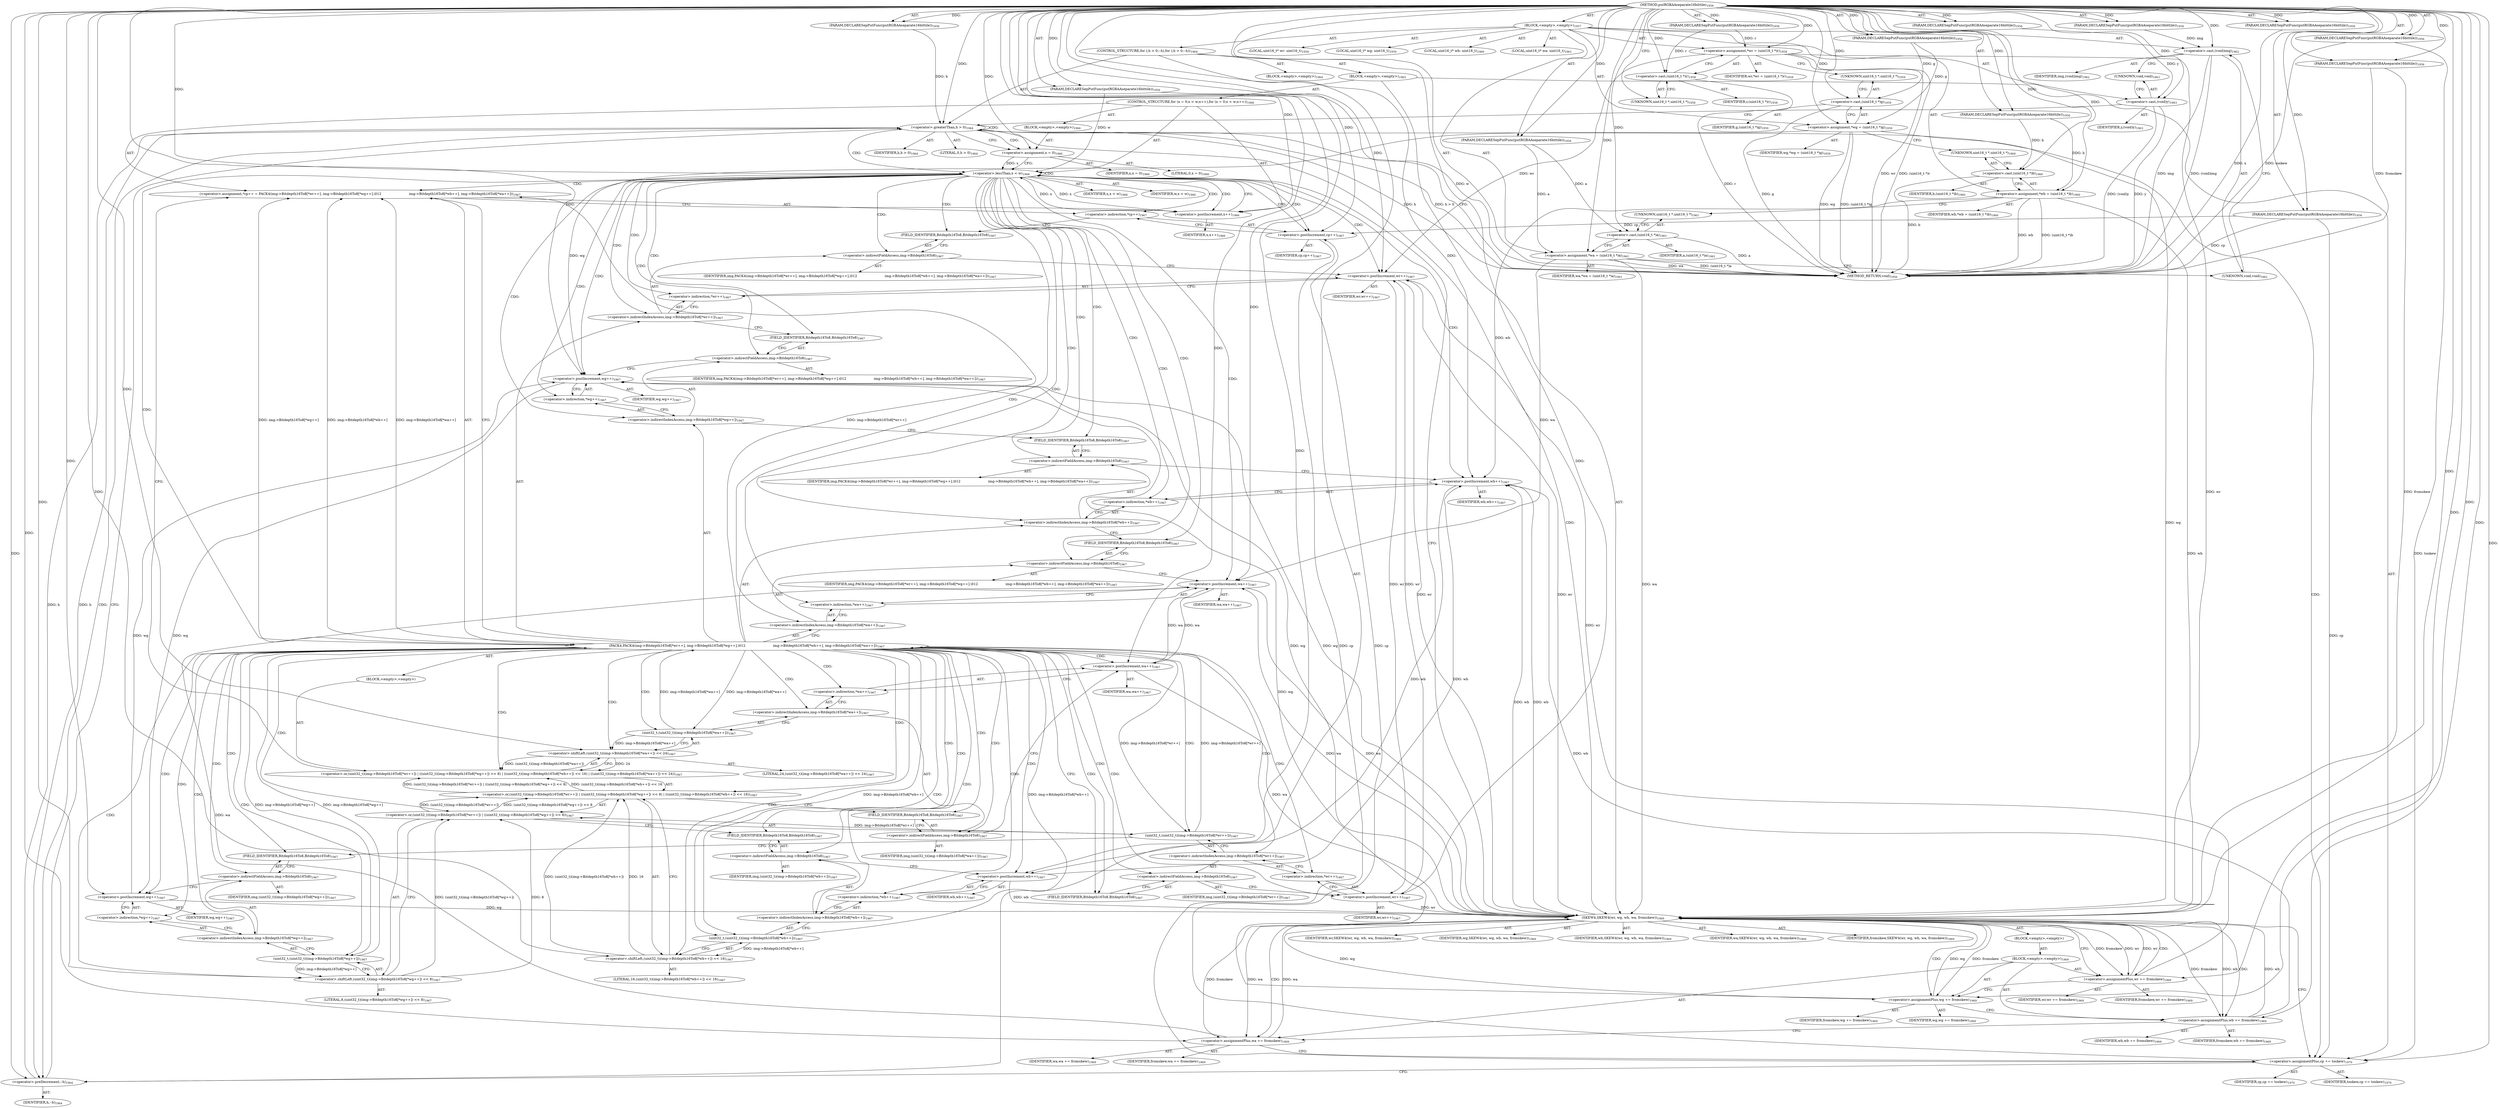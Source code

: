 digraph "putRGBAAseparate16bittile" {  
"54783" [label = <(METHOD,putRGBAAseparate16bittile)<SUB>1956</SUB>> ]
"54784" [label = <(PARAM,DECLARESepPutFunc(putRGBAAseparate16bittile))<SUB>1956</SUB>> ]
"54785" [label = <(PARAM,DECLARESepPutFunc(putRGBAAseparate16bittile))<SUB>1956</SUB>> ]
"54786" [label = <(PARAM,DECLARESepPutFunc(putRGBAAseparate16bittile))<SUB>1956</SUB>> ]
"54787" [label = <(PARAM,DECLARESepPutFunc(putRGBAAseparate16bittile))<SUB>1956</SUB>> ]
"54788" [label = <(PARAM,DECLARESepPutFunc(putRGBAAseparate16bittile))<SUB>1956</SUB>> ]
"54789" [label = <(PARAM,DECLARESepPutFunc(putRGBAAseparate16bittile))<SUB>1956</SUB>> ]
"54790" [label = <(PARAM,DECLARESepPutFunc(putRGBAAseparate16bittile))<SUB>1956</SUB>> ]
"54791" [label = <(PARAM,DECLARESepPutFunc(putRGBAAseparate16bittile))<SUB>1956</SUB>> ]
"54792" [label = <(PARAM,DECLARESepPutFunc(putRGBAAseparate16bittile))<SUB>1956</SUB>> ]
"54793" [label = <(PARAM,DECLARESepPutFunc(putRGBAAseparate16bittile))<SUB>1956</SUB>> ]
"54794" [label = <(PARAM,DECLARESepPutFunc(putRGBAAseparate16bittile))<SUB>1956</SUB>> ]
"54795" [label = <(PARAM,DECLARESepPutFunc(putRGBAAseparate16bittile))<SUB>1956</SUB>> ]
"54796" [label = <(BLOCK,&lt;empty&gt;,&lt;empty&gt;)<SUB>1957</SUB>> ]
"54797" [label = <(LOCAL,uint16_t* wr: uint16_t)<SUB>1958</SUB>> ]
"54798" [label = <(&lt;operator&gt;.assignment,*wr = (uint16_t *)r)<SUB>1958</SUB>> ]
"54799" [label = <(IDENTIFIER,wr,*wr = (uint16_t *)r)<SUB>1958</SUB>> ]
"54800" [label = <(&lt;operator&gt;.cast,(uint16_t *)r)<SUB>1958</SUB>> ]
"54801" [label = <(UNKNOWN,uint16_t *,uint16_t *)<SUB>1958</SUB>> ]
"54802" [label = <(IDENTIFIER,r,(uint16_t *)r)<SUB>1958</SUB>> ]
"54803" [label = <(LOCAL,uint16_t* wg: uint16_t)<SUB>1959</SUB>> ]
"54804" [label = <(&lt;operator&gt;.assignment,*wg = (uint16_t *)g)<SUB>1959</SUB>> ]
"54805" [label = <(IDENTIFIER,wg,*wg = (uint16_t *)g)<SUB>1959</SUB>> ]
"54806" [label = <(&lt;operator&gt;.cast,(uint16_t *)g)<SUB>1959</SUB>> ]
"54807" [label = <(UNKNOWN,uint16_t *,uint16_t *)<SUB>1959</SUB>> ]
"54808" [label = <(IDENTIFIER,g,(uint16_t *)g)<SUB>1959</SUB>> ]
"54809" [label = <(LOCAL,uint16_t* wb: uint16_t)<SUB>1960</SUB>> ]
"54810" [label = <(&lt;operator&gt;.assignment,*wb = (uint16_t *)b)<SUB>1960</SUB>> ]
"54811" [label = <(IDENTIFIER,wb,*wb = (uint16_t *)b)<SUB>1960</SUB>> ]
"54812" [label = <(&lt;operator&gt;.cast,(uint16_t *)b)<SUB>1960</SUB>> ]
"54813" [label = <(UNKNOWN,uint16_t *,uint16_t *)<SUB>1960</SUB>> ]
"54814" [label = <(IDENTIFIER,b,(uint16_t *)b)<SUB>1960</SUB>> ]
"54815" [label = <(LOCAL,uint16_t* wa: uint16_t)<SUB>1961</SUB>> ]
"54816" [label = <(&lt;operator&gt;.assignment,*wa = (uint16_t *)a)<SUB>1961</SUB>> ]
"54817" [label = <(IDENTIFIER,wa,*wa = (uint16_t *)a)<SUB>1961</SUB>> ]
"54818" [label = <(&lt;operator&gt;.cast,(uint16_t *)a)<SUB>1961</SUB>> ]
"54819" [label = <(UNKNOWN,uint16_t *,uint16_t *)<SUB>1961</SUB>> ]
"54820" [label = <(IDENTIFIER,a,(uint16_t *)a)<SUB>1961</SUB>> ]
"54821" [label = <(&lt;operator&gt;.cast,(void)img)<SUB>1962</SUB>> ]
"54822" [label = <(UNKNOWN,void,void)<SUB>1962</SUB>> ]
"54823" [label = <(IDENTIFIER,img,(void)img)<SUB>1962</SUB>> ]
"54824" [label = <(&lt;operator&gt;.cast,(void)y)<SUB>1963</SUB>> ]
"54825" [label = <(UNKNOWN,void,void)<SUB>1963</SUB>> ]
"54826" [label = <(IDENTIFIER,y,(void)y)<SUB>1963</SUB>> ]
"54827" [label = <(CONTROL_STRUCTURE,for (;h &gt; 0;--h),for (;h &gt; 0;--h))<SUB>1964</SUB>> ]
"54828" [label = <(BLOCK,&lt;empty&gt;,&lt;empty&gt;)<SUB>1964</SUB>> ]
"54829" [label = <(&lt;operator&gt;.greaterThan,h &gt; 0)<SUB>1964</SUB>> ]
"54830" [label = <(IDENTIFIER,h,h &gt; 0)<SUB>1964</SUB>> ]
"54831" [label = <(LITERAL,0,h &gt; 0)<SUB>1964</SUB>> ]
"54832" [label = <(&lt;operator&gt;.preDecrement,--h)<SUB>1964</SUB>> ]
"54833" [label = <(IDENTIFIER,h,--h)<SUB>1964</SUB>> ]
"54834" [label = <(BLOCK,&lt;empty&gt;,&lt;empty&gt;)<SUB>1965</SUB>> ]
"54835" [label = <(CONTROL_STRUCTURE,for (x = 0;x &lt; w;x++),for (x = 0;x &lt; w;x++))<SUB>1966</SUB>> ]
"54836" [label = <(BLOCK,&lt;empty&gt;,&lt;empty&gt;)<SUB>1966</SUB>> ]
"54837" [label = <(&lt;operator&gt;.assignment,x = 0)<SUB>1966</SUB>> ]
"54838" [label = <(IDENTIFIER,x,x = 0)<SUB>1966</SUB>> ]
"54839" [label = <(LITERAL,0,x = 0)<SUB>1966</SUB>> ]
"54840" [label = <(&lt;operator&gt;.lessThan,x &lt; w)<SUB>1966</SUB>> ]
"54841" [label = <(IDENTIFIER,x,x &lt; w)<SUB>1966</SUB>> ]
"54842" [label = <(IDENTIFIER,w,x &lt; w)<SUB>1966</SUB>> ]
"54843" [label = <(&lt;operator&gt;.postIncrement,x++)<SUB>1966</SUB>> ]
"54844" [label = <(IDENTIFIER,x,x++)<SUB>1966</SUB>> ]
"54845" [label = <(&lt;operator&gt;.assignment,*cp++ = PACK4(img-&gt;Bitdepth16To8[*wr++], img-&gt;Bitdepth16To8[*wg++],\012                          img-&gt;Bitdepth16To8[*wb++], img-&gt;Bitdepth16To8[*wa++]))<SUB>1967</SUB>> ]
"54846" [label = <(&lt;operator&gt;.indirection,*cp++)<SUB>1967</SUB>> ]
"54847" [label = <(&lt;operator&gt;.postIncrement,cp++)<SUB>1967</SUB>> ]
"54848" [label = <(IDENTIFIER,cp,cp++)<SUB>1967</SUB>> ]
"54849" [label = <(PACK4,PACK4(img-&gt;Bitdepth16To8[*wr++], img-&gt;Bitdepth16To8[*wg++],\012                          img-&gt;Bitdepth16To8[*wb++], img-&gt;Bitdepth16To8[*wa++]))<SUB>1967</SUB>> ]
"54850" [label = <(&lt;operator&gt;.indirectIndexAccess,img-&gt;Bitdepth16To8[*wr++])<SUB>1967</SUB>> ]
"54851" [label = <(&lt;operator&gt;.indirectFieldAccess,img-&gt;Bitdepth16To8)<SUB>1967</SUB>> ]
"54852" [label = <(IDENTIFIER,img,PACK4(img-&gt;Bitdepth16To8[*wr++], img-&gt;Bitdepth16To8[*wg++],\012                          img-&gt;Bitdepth16To8[*wb++], img-&gt;Bitdepth16To8[*wa++]))<SUB>1967</SUB>> ]
"54853" [label = <(FIELD_IDENTIFIER,Bitdepth16To8,Bitdepth16To8)<SUB>1967</SUB>> ]
"54854" [label = <(&lt;operator&gt;.indirection,*wr++)<SUB>1967</SUB>> ]
"54855" [label = <(&lt;operator&gt;.postIncrement,wr++)<SUB>1967</SUB>> ]
"54856" [label = <(IDENTIFIER,wr,wr++)<SUB>1967</SUB>> ]
"54857" [label = <(&lt;operator&gt;.indirectIndexAccess,img-&gt;Bitdepth16To8[*wg++])<SUB>1967</SUB>> ]
"54858" [label = <(&lt;operator&gt;.indirectFieldAccess,img-&gt;Bitdepth16To8)<SUB>1967</SUB>> ]
"54859" [label = <(IDENTIFIER,img,PACK4(img-&gt;Bitdepth16To8[*wr++], img-&gt;Bitdepth16To8[*wg++],\012                          img-&gt;Bitdepth16To8[*wb++], img-&gt;Bitdepth16To8[*wa++]))<SUB>1967</SUB>> ]
"54860" [label = <(FIELD_IDENTIFIER,Bitdepth16To8,Bitdepth16To8)<SUB>1967</SUB>> ]
"54861" [label = <(&lt;operator&gt;.indirection,*wg++)<SUB>1967</SUB>> ]
"54862" [label = <(&lt;operator&gt;.postIncrement,wg++)<SUB>1967</SUB>> ]
"54863" [label = <(IDENTIFIER,wg,wg++)<SUB>1967</SUB>> ]
"54864" [label = <(&lt;operator&gt;.indirectIndexAccess,img-&gt;Bitdepth16To8[*wb++])<SUB>1967</SUB>> ]
"54865" [label = <(&lt;operator&gt;.indirectFieldAccess,img-&gt;Bitdepth16To8)<SUB>1967</SUB>> ]
"54866" [label = <(IDENTIFIER,img,PACK4(img-&gt;Bitdepth16To8[*wr++], img-&gt;Bitdepth16To8[*wg++],\012                          img-&gt;Bitdepth16To8[*wb++], img-&gt;Bitdepth16To8[*wa++]))<SUB>1967</SUB>> ]
"54867" [label = <(FIELD_IDENTIFIER,Bitdepth16To8,Bitdepth16To8)<SUB>1967</SUB>> ]
"54868" [label = <(&lt;operator&gt;.indirection,*wb++)<SUB>1967</SUB>> ]
"54869" [label = <(&lt;operator&gt;.postIncrement,wb++)<SUB>1967</SUB>> ]
"54870" [label = <(IDENTIFIER,wb,wb++)<SUB>1967</SUB>> ]
"54871" [label = <(&lt;operator&gt;.indirectIndexAccess,img-&gt;Bitdepth16To8[*wa++])<SUB>1967</SUB>> ]
"54872" [label = <(&lt;operator&gt;.indirectFieldAccess,img-&gt;Bitdepth16To8)<SUB>1967</SUB>> ]
"54873" [label = <(IDENTIFIER,img,PACK4(img-&gt;Bitdepth16To8[*wr++], img-&gt;Bitdepth16To8[*wg++],\012                          img-&gt;Bitdepth16To8[*wb++], img-&gt;Bitdepth16To8[*wa++]))<SUB>1967</SUB>> ]
"54874" [label = <(FIELD_IDENTIFIER,Bitdepth16To8,Bitdepth16To8)<SUB>1967</SUB>> ]
"54875" [label = <(&lt;operator&gt;.indirection,*wa++)<SUB>1967</SUB>> ]
"54876" [label = <(&lt;operator&gt;.postIncrement,wa++)<SUB>1967</SUB>> ]
"54877" [label = <(IDENTIFIER,wa,wa++)<SUB>1967</SUB>> ]
"54878" [label = <(BLOCK,&lt;empty&gt;,&lt;empty&gt;)> ]
"54879" [label = <(&lt;operator&gt;.or,(uint32_t)(img-&gt;Bitdepth16To8[*wr++]) | ((uint32_t)(img-&gt;Bitdepth16To8[*wg++]) &lt;&lt; 8) | ((uint32_t)(img-&gt;Bitdepth16To8[*wb++]) &lt;&lt; 16) | ((uint32_t)(img-&gt;Bitdepth16To8[*wa++]) &lt;&lt; 24))<SUB>1967</SUB>> ]
"54880" [label = <(&lt;operator&gt;.or,(uint32_t)(img-&gt;Bitdepth16To8[*wr++]) | ((uint32_t)(img-&gt;Bitdepth16To8[*wg++]) &lt;&lt; 8) | ((uint32_t)(img-&gt;Bitdepth16To8[*wb++]) &lt;&lt; 16))<SUB>1967</SUB>> ]
"54881" [label = <(&lt;operator&gt;.or,(uint32_t)(img-&gt;Bitdepth16To8[*wr++]) | ((uint32_t)(img-&gt;Bitdepth16To8[*wg++]) &lt;&lt; 8))<SUB>1967</SUB>> ]
"54882" [label = <(uint32_t,(uint32_t)(img-&gt;Bitdepth16To8[*wr++]))<SUB>1967</SUB>> ]
"54883" [label = <(&lt;operator&gt;.indirectIndexAccess,img-&gt;Bitdepth16To8[*wr++])<SUB>1967</SUB>> ]
"54884" [label = <(&lt;operator&gt;.indirectFieldAccess,img-&gt;Bitdepth16To8)<SUB>1967</SUB>> ]
"54885" [label = <(IDENTIFIER,img,(uint32_t)(img-&gt;Bitdepth16To8[*wr++]))<SUB>1967</SUB>> ]
"54886" [label = <(FIELD_IDENTIFIER,Bitdepth16To8,Bitdepth16To8)<SUB>1967</SUB>> ]
"54887" [label = <(&lt;operator&gt;.indirection,*wr++)<SUB>1967</SUB>> ]
"54888" [label = <(&lt;operator&gt;.postIncrement,wr++)<SUB>1967</SUB>> ]
"54889" [label = <(IDENTIFIER,wr,wr++)<SUB>1967</SUB>> ]
"54890" [label = <(&lt;operator&gt;.shiftLeft,(uint32_t)(img-&gt;Bitdepth16To8[*wg++]) &lt;&lt; 8)<SUB>1967</SUB>> ]
"54891" [label = <(uint32_t,(uint32_t)(img-&gt;Bitdepth16To8[*wg++]))<SUB>1967</SUB>> ]
"54892" [label = <(&lt;operator&gt;.indirectIndexAccess,img-&gt;Bitdepth16To8[*wg++])<SUB>1967</SUB>> ]
"54893" [label = <(&lt;operator&gt;.indirectFieldAccess,img-&gt;Bitdepth16To8)<SUB>1967</SUB>> ]
"54894" [label = <(IDENTIFIER,img,(uint32_t)(img-&gt;Bitdepth16To8[*wg++]))<SUB>1967</SUB>> ]
"54895" [label = <(FIELD_IDENTIFIER,Bitdepth16To8,Bitdepth16To8)<SUB>1967</SUB>> ]
"54896" [label = <(&lt;operator&gt;.indirection,*wg++)<SUB>1967</SUB>> ]
"54897" [label = <(&lt;operator&gt;.postIncrement,wg++)<SUB>1967</SUB>> ]
"54898" [label = <(IDENTIFIER,wg,wg++)<SUB>1967</SUB>> ]
"54899" [label = <(LITERAL,8,(uint32_t)(img-&gt;Bitdepth16To8[*wg++]) &lt;&lt; 8)<SUB>1967</SUB>> ]
"54900" [label = <(&lt;operator&gt;.shiftLeft,(uint32_t)(img-&gt;Bitdepth16To8[*wb++]) &lt;&lt; 16)<SUB>1967</SUB>> ]
"54901" [label = <(uint32_t,(uint32_t)(img-&gt;Bitdepth16To8[*wb++]))<SUB>1967</SUB>> ]
"54902" [label = <(&lt;operator&gt;.indirectIndexAccess,img-&gt;Bitdepth16To8[*wb++])<SUB>1967</SUB>> ]
"54903" [label = <(&lt;operator&gt;.indirectFieldAccess,img-&gt;Bitdepth16To8)<SUB>1967</SUB>> ]
"54904" [label = <(IDENTIFIER,img,(uint32_t)(img-&gt;Bitdepth16To8[*wb++]))<SUB>1967</SUB>> ]
"54905" [label = <(FIELD_IDENTIFIER,Bitdepth16To8,Bitdepth16To8)<SUB>1967</SUB>> ]
"54906" [label = <(&lt;operator&gt;.indirection,*wb++)<SUB>1967</SUB>> ]
"54907" [label = <(&lt;operator&gt;.postIncrement,wb++)<SUB>1967</SUB>> ]
"54908" [label = <(IDENTIFIER,wb,wb++)<SUB>1967</SUB>> ]
"54909" [label = <(LITERAL,16,(uint32_t)(img-&gt;Bitdepth16To8[*wb++]) &lt;&lt; 16)<SUB>1967</SUB>> ]
"54910" [label = <(&lt;operator&gt;.shiftLeft,(uint32_t)(img-&gt;Bitdepth16To8[*wa++]) &lt;&lt; 24)<SUB>1967</SUB>> ]
"54911" [label = <(uint32_t,(uint32_t)(img-&gt;Bitdepth16To8[*wa++]))<SUB>1967</SUB>> ]
"54912" [label = <(&lt;operator&gt;.indirectIndexAccess,img-&gt;Bitdepth16To8[*wa++])<SUB>1967</SUB>> ]
"54913" [label = <(&lt;operator&gt;.indirectFieldAccess,img-&gt;Bitdepth16To8)<SUB>1967</SUB>> ]
"54914" [label = <(IDENTIFIER,img,(uint32_t)(img-&gt;Bitdepth16To8[*wa++]))<SUB>1967</SUB>> ]
"54915" [label = <(FIELD_IDENTIFIER,Bitdepth16To8,Bitdepth16To8)<SUB>1967</SUB>> ]
"54916" [label = <(&lt;operator&gt;.indirection,*wa++)<SUB>1967</SUB>> ]
"54917" [label = <(&lt;operator&gt;.postIncrement,wa++)<SUB>1967</SUB>> ]
"54918" [label = <(IDENTIFIER,wa,wa++)<SUB>1967</SUB>> ]
"54919" [label = <(LITERAL,24,(uint32_t)(img-&gt;Bitdepth16To8[*wa++]) &lt;&lt; 24)<SUB>1967</SUB>> ]
"54920" [label = <(SKEW4,SKEW4(wr, wg, wb, wa, fromskew))<SUB>1969</SUB>> ]
"54921" [label = <(IDENTIFIER,wr,SKEW4(wr, wg, wb, wa, fromskew))<SUB>1969</SUB>> ]
"54922" [label = <(IDENTIFIER,wg,SKEW4(wr, wg, wb, wa, fromskew))<SUB>1969</SUB>> ]
"54923" [label = <(IDENTIFIER,wb,SKEW4(wr, wg, wb, wa, fromskew))<SUB>1969</SUB>> ]
"54924" [label = <(IDENTIFIER,wa,SKEW4(wr, wg, wb, wa, fromskew))<SUB>1969</SUB>> ]
"54925" [label = <(IDENTIFIER,fromskew,SKEW4(wr, wg, wb, wa, fromskew))<SUB>1969</SUB>> ]
"54926" [label = <(BLOCK,&lt;empty&gt;,&lt;empty&gt;)> ]
"54927" [label = <(BLOCK,&lt;empty&gt;,&lt;empty&gt;)<SUB>1969</SUB>> ]
"54928" [label = <(&lt;operator&gt;.assignmentPlus,wr += fromskew)<SUB>1969</SUB>> ]
"54929" [label = <(IDENTIFIER,wr,wr += fromskew)<SUB>1969</SUB>> ]
"54930" [label = <(IDENTIFIER,fromskew,wr += fromskew)<SUB>1969</SUB>> ]
"54931" [label = <(&lt;operator&gt;.assignmentPlus,wg += fromskew)<SUB>1969</SUB>> ]
"54932" [label = <(IDENTIFIER,wg,wg += fromskew)<SUB>1969</SUB>> ]
"54933" [label = <(IDENTIFIER,fromskew,wg += fromskew)<SUB>1969</SUB>> ]
"54934" [label = <(&lt;operator&gt;.assignmentPlus,wb += fromskew)<SUB>1969</SUB>> ]
"54935" [label = <(IDENTIFIER,wb,wb += fromskew)<SUB>1969</SUB>> ]
"54936" [label = <(IDENTIFIER,fromskew,wb += fromskew)<SUB>1969</SUB>> ]
"54937" [label = <(&lt;operator&gt;.assignmentPlus,wa += fromskew)<SUB>1969</SUB>> ]
"54938" [label = <(IDENTIFIER,wa,wa += fromskew)<SUB>1969</SUB>> ]
"54939" [label = <(IDENTIFIER,fromskew,wa += fromskew)<SUB>1969</SUB>> ]
"54940" [label = <(&lt;operator&gt;.assignmentPlus,cp += toskew)<SUB>1970</SUB>> ]
"54941" [label = <(IDENTIFIER,cp,cp += toskew)<SUB>1970</SUB>> ]
"54942" [label = <(IDENTIFIER,toskew,cp += toskew)<SUB>1970</SUB>> ]
"54943" [label = <(METHOD_RETURN,void)<SUB>1956</SUB>> ]
  "54783" -> "54784"  [ label = "AST: "] 
  "54783" -> "54785"  [ label = "AST: "] 
  "54783" -> "54786"  [ label = "AST: "] 
  "54783" -> "54787"  [ label = "AST: "] 
  "54783" -> "54788"  [ label = "AST: "] 
  "54783" -> "54789"  [ label = "AST: "] 
  "54783" -> "54790"  [ label = "AST: "] 
  "54783" -> "54791"  [ label = "AST: "] 
  "54783" -> "54792"  [ label = "AST: "] 
  "54783" -> "54793"  [ label = "AST: "] 
  "54783" -> "54794"  [ label = "AST: "] 
  "54783" -> "54795"  [ label = "AST: "] 
  "54783" -> "54796"  [ label = "AST: "] 
  "54783" -> "54943"  [ label = "AST: "] 
  "54796" -> "54797"  [ label = "AST: "] 
  "54796" -> "54798"  [ label = "AST: "] 
  "54796" -> "54803"  [ label = "AST: "] 
  "54796" -> "54804"  [ label = "AST: "] 
  "54796" -> "54809"  [ label = "AST: "] 
  "54796" -> "54810"  [ label = "AST: "] 
  "54796" -> "54815"  [ label = "AST: "] 
  "54796" -> "54816"  [ label = "AST: "] 
  "54796" -> "54821"  [ label = "AST: "] 
  "54796" -> "54824"  [ label = "AST: "] 
  "54796" -> "54827"  [ label = "AST: "] 
  "54798" -> "54799"  [ label = "AST: "] 
  "54798" -> "54800"  [ label = "AST: "] 
  "54800" -> "54801"  [ label = "AST: "] 
  "54800" -> "54802"  [ label = "AST: "] 
  "54804" -> "54805"  [ label = "AST: "] 
  "54804" -> "54806"  [ label = "AST: "] 
  "54806" -> "54807"  [ label = "AST: "] 
  "54806" -> "54808"  [ label = "AST: "] 
  "54810" -> "54811"  [ label = "AST: "] 
  "54810" -> "54812"  [ label = "AST: "] 
  "54812" -> "54813"  [ label = "AST: "] 
  "54812" -> "54814"  [ label = "AST: "] 
  "54816" -> "54817"  [ label = "AST: "] 
  "54816" -> "54818"  [ label = "AST: "] 
  "54818" -> "54819"  [ label = "AST: "] 
  "54818" -> "54820"  [ label = "AST: "] 
  "54821" -> "54822"  [ label = "AST: "] 
  "54821" -> "54823"  [ label = "AST: "] 
  "54824" -> "54825"  [ label = "AST: "] 
  "54824" -> "54826"  [ label = "AST: "] 
  "54827" -> "54828"  [ label = "AST: "] 
  "54827" -> "54829"  [ label = "AST: "] 
  "54827" -> "54832"  [ label = "AST: "] 
  "54827" -> "54834"  [ label = "AST: "] 
  "54829" -> "54830"  [ label = "AST: "] 
  "54829" -> "54831"  [ label = "AST: "] 
  "54832" -> "54833"  [ label = "AST: "] 
  "54834" -> "54835"  [ label = "AST: "] 
  "54834" -> "54920"  [ label = "AST: "] 
  "54834" -> "54940"  [ label = "AST: "] 
  "54835" -> "54836"  [ label = "AST: "] 
  "54835" -> "54840"  [ label = "AST: "] 
  "54835" -> "54843"  [ label = "AST: "] 
  "54835" -> "54845"  [ label = "AST: "] 
  "54836" -> "54837"  [ label = "AST: "] 
  "54837" -> "54838"  [ label = "AST: "] 
  "54837" -> "54839"  [ label = "AST: "] 
  "54840" -> "54841"  [ label = "AST: "] 
  "54840" -> "54842"  [ label = "AST: "] 
  "54843" -> "54844"  [ label = "AST: "] 
  "54845" -> "54846"  [ label = "AST: "] 
  "54845" -> "54849"  [ label = "AST: "] 
  "54846" -> "54847"  [ label = "AST: "] 
  "54847" -> "54848"  [ label = "AST: "] 
  "54849" -> "54850"  [ label = "AST: "] 
  "54849" -> "54857"  [ label = "AST: "] 
  "54849" -> "54864"  [ label = "AST: "] 
  "54849" -> "54871"  [ label = "AST: "] 
  "54849" -> "54878"  [ label = "AST: "] 
  "54850" -> "54851"  [ label = "AST: "] 
  "54850" -> "54854"  [ label = "AST: "] 
  "54851" -> "54852"  [ label = "AST: "] 
  "54851" -> "54853"  [ label = "AST: "] 
  "54854" -> "54855"  [ label = "AST: "] 
  "54855" -> "54856"  [ label = "AST: "] 
  "54857" -> "54858"  [ label = "AST: "] 
  "54857" -> "54861"  [ label = "AST: "] 
  "54858" -> "54859"  [ label = "AST: "] 
  "54858" -> "54860"  [ label = "AST: "] 
  "54861" -> "54862"  [ label = "AST: "] 
  "54862" -> "54863"  [ label = "AST: "] 
  "54864" -> "54865"  [ label = "AST: "] 
  "54864" -> "54868"  [ label = "AST: "] 
  "54865" -> "54866"  [ label = "AST: "] 
  "54865" -> "54867"  [ label = "AST: "] 
  "54868" -> "54869"  [ label = "AST: "] 
  "54869" -> "54870"  [ label = "AST: "] 
  "54871" -> "54872"  [ label = "AST: "] 
  "54871" -> "54875"  [ label = "AST: "] 
  "54872" -> "54873"  [ label = "AST: "] 
  "54872" -> "54874"  [ label = "AST: "] 
  "54875" -> "54876"  [ label = "AST: "] 
  "54876" -> "54877"  [ label = "AST: "] 
  "54878" -> "54879"  [ label = "AST: "] 
  "54879" -> "54880"  [ label = "AST: "] 
  "54879" -> "54910"  [ label = "AST: "] 
  "54880" -> "54881"  [ label = "AST: "] 
  "54880" -> "54900"  [ label = "AST: "] 
  "54881" -> "54882"  [ label = "AST: "] 
  "54881" -> "54890"  [ label = "AST: "] 
  "54882" -> "54883"  [ label = "AST: "] 
  "54883" -> "54884"  [ label = "AST: "] 
  "54883" -> "54887"  [ label = "AST: "] 
  "54884" -> "54885"  [ label = "AST: "] 
  "54884" -> "54886"  [ label = "AST: "] 
  "54887" -> "54888"  [ label = "AST: "] 
  "54888" -> "54889"  [ label = "AST: "] 
  "54890" -> "54891"  [ label = "AST: "] 
  "54890" -> "54899"  [ label = "AST: "] 
  "54891" -> "54892"  [ label = "AST: "] 
  "54892" -> "54893"  [ label = "AST: "] 
  "54892" -> "54896"  [ label = "AST: "] 
  "54893" -> "54894"  [ label = "AST: "] 
  "54893" -> "54895"  [ label = "AST: "] 
  "54896" -> "54897"  [ label = "AST: "] 
  "54897" -> "54898"  [ label = "AST: "] 
  "54900" -> "54901"  [ label = "AST: "] 
  "54900" -> "54909"  [ label = "AST: "] 
  "54901" -> "54902"  [ label = "AST: "] 
  "54902" -> "54903"  [ label = "AST: "] 
  "54902" -> "54906"  [ label = "AST: "] 
  "54903" -> "54904"  [ label = "AST: "] 
  "54903" -> "54905"  [ label = "AST: "] 
  "54906" -> "54907"  [ label = "AST: "] 
  "54907" -> "54908"  [ label = "AST: "] 
  "54910" -> "54911"  [ label = "AST: "] 
  "54910" -> "54919"  [ label = "AST: "] 
  "54911" -> "54912"  [ label = "AST: "] 
  "54912" -> "54913"  [ label = "AST: "] 
  "54912" -> "54916"  [ label = "AST: "] 
  "54913" -> "54914"  [ label = "AST: "] 
  "54913" -> "54915"  [ label = "AST: "] 
  "54916" -> "54917"  [ label = "AST: "] 
  "54917" -> "54918"  [ label = "AST: "] 
  "54920" -> "54921"  [ label = "AST: "] 
  "54920" -> "54922"  [ label = "AST: "] 
  "54920" -> "54923"  [ label = "AST: "] 
  "54920" -> "54924"  [ label = "AST: "] 
  "54920" -> "54925"  [ label = "AST: "] 
  "54920" -> "54926"  [ label = "AST: "] 
  "54926" -> "54927"  [ label = "AST: "] 
  "54927" -> "54928"  [ label = "AST: "] 
  "54927" -> "54931"  [ label = "AST: "] 
  "54927" -> "54934"  [ label = "AST: "] 
  "54927" -> "54937"  [ label = "AST: "] 
  "54928" -> "54929"  [ label = "AST: "] 
  "54928" -> "54930"  [ label = "AST: "] 
  "54931" -> "54932"  [ label = "AST: "] 
  "54931" -> "54933"  [ label = "AST: "] 
  "54934" -> "54935"  [ label = "AST: "] 
  "54934" -> "54936"  [ label = "AST: "] 
  "54937" -> "54938"  [ label = "AST: "] 
  "54937" -> "54939"  [ label = "AST: "] 
  "54940" -> "54941"  [ label = "AST: "] 
  "54940" -> "54942"  [ label = "AST: "] 
  "54798" -> "54807"  [ label = "CFG: "] 
  "54804" -> "54813"  [ label = "CFG: "] 
  "54810" -> "54819"  [ label = "CFG: "] 
  "54816" -> "54822"  [ label = "CFG: "] 
  "54821" -> "54825"  [ label = "CFG: "] 
  "54824" -> "54829"  [ label = "CFG: "] 
  "54800" -> "54798"  [ label = "CFG: "] 
  "54806" -> "54804"  [ label = "CFG: "] 
  "54812" -> "54810"  [ label = "CFG: "] 
  "54818" -> "54816"  [ label = "CFG: "] 
  "54822" -> "54821"  [ label = "CFG: "] 
  "54825" -> "54824"  [ label = "CFG: "] 
  "54829" -> "54943"  [ label = "CFG: "] 
  "54829" -> "54837"  [ label = "CFG: "] 
  "54832" -> "54829"  [ label = "CFG: "] 
  "54801" -> "54800"  [ label = "CFG: "] 
  "54807" -> "54806"  [ label = "CFG: "] 
  "54813" -> "54812"  [ label = "CFG: "] 
  "54819" -> "54818"  [ label = "CFG: "] 
  "54920" -> "54928"  [ label = "CFG: "] 
  "54920" -> "54940"  [ label = "CFG: "] 
  "54940" -> "54832"  [ label = "CFG: "] 
  "54840" -> "54847"  [ label = "CFG: "] 
  "54840" -> "54920"  [ label = "CFG: "] 
  "54843" -> "54840"  [ label = "CFG: "] 
  "54845" -> "54843"  [ label = "CFG: "] 
  "54837" -> "54840"  [ label = "CFG: "] 
  "54846" -> "54853"  [ label = "CFG: "] 
  "54849" -> "54845"  [ label = "CFG: "] 
  "54849" -> "54886"  [ label = "CFG: "] 
  "54847" -> "54846"  [ label = "CFG: "] 
  "54850" -> "54860"  [ label = "CFG: "] 
  "54857" -> "54867"  [ label = "CFG: "] 
  "54864" -> "54874"  [ label = "CFG: "] 
  "54871" -> "54849"  [ label = "CFG: "] 
  "54928" -> "54931"  [ label = "CFG: "] 
  "54931" -> "54934"  [ label = "CFG: "] 
  "54934" -> "54937"  [ label = "CFG: "] 
  "54937" -> "54940"  [ label = "CFG: "] 
  "54851" -> "54855"  [ label = "CFG: "] 
  "54854" -> "54850"  [ label = "CFG: "] 
  "54858" -> "54862"  [ label = "CFG: "] 
  "54861" -> "54857"  [ label = "CFG: "] 
  "54865" -> "54869"  [ label = "CFG: "] 
  "54868" -> "54864"  [ label = "CFG: "] 
  "54872" -> "54876"  [ label = "CFG: "] 
  "54875" -> "54871"  [ label = "CFG: "] 
  "54879" -> "54845"  [ label = "CFG: "] 
  "54853" -> "54851"  [ label = "CFG: "] 
  "54855" -> "54854"  [ label = "CFG: "] 
  "54860" -> "54858"  [ label = "CFG: "] 
  "54862" -> "54861"  [ label = "CFG: "] 
  "54867" -> "54865"  [ label = "CFG: "] 
  "54869" -> "54868"  [ label = "CFG: "] 
  "54874" -> "54872"  [ label = "CFG: "] 
  "54876" -> "54875"  [ label = "CFG: "] 
  "54880" -> "54915"  [ label = "CFG: "] 
  "54910" -> "54879"  [ label = "CFG: "] 
  "54881" -> "54905"  [ label = "CFG: "] 
  "54900" -> "54880"  [ label = "CFG: "] 
  "54911" -> "54910"  [ label = "CFG: "] 
  "54882" -> "54895"  [ label = "CFG: "] 
  "54890" -> "54881"  [ label = "CFG: "] 
  "54901" -> "54900"  [ label = "CFG: "] 
  "54912" -> "54911"  [ label = "CFG: "] 
  "54883" -> "54882"  [ label = "CFG: "] 
  "54891" -> "54890"  [ label = "CFG: "] 
  "54902" -> "54901"  [ label = "CFG: "] 
  "54913" -> "54917"  [ label = "CFG: "] 
  "54916" -> "54912"  [ label = "CFG: "] 
  "54884" -> "54888"  [ label = "CFG: "] 
  "54887" -> "54883"  [ label = "CFG: "] 
  "54892" -> "54891"  [ label = "CFG: "] 
  "54903" -> "54907"  [ label = "CFG: "] 
  "54906" -> "54902"  [ label = "CFG: "] 
  "54915" -> "54913"  [ label = "CFG: "] 
  "54917" -> "54916"  [ label = "CFG: "] 
  "54886" -> "54884"  [ label = "CFG: "] 
  "54888" -> "54887"  [ label = "CFG: "] 
  "54893" -> "54897"  [ label = "CFG: "] 
  "54896" -> "54892"  [ label = "CFG: "] 
  "54905" -> "54903"  [ label = "CFG: "] 
  "54907" -> "54906"  [ label = "CFG: "] 
  "54895" -> "54893"  [ label = "CFG: "] 
  "54897" -> "54896"  [ label = "CFG: "] 
  "54783" -> "54801"  [ label = "CFG: "] 
  "54785" -> "54943"  [ label = "DDG: cp"] 
  "54786" -> "54943"  [ label = "DDG: x"] 
  "54788" -> "54943"  [ label = "DDG: w"] 
  "54790" -> "54943"  [ label = "DDG: fromskew"] 
  "54791" -> "54943"  [ label = "DDG: toskew"] 
  "54798" -> "54943"  [ label = "DDG: wr"] 
  "54800" -> "54943"  [ label = "DDG: r"] 
  "54798" -> "54943"  [ label = "DDG: (uint16_t *)r"] 
  "54804" -> "54943"  [ label = "DDG: wg"] 
  "54806" -> "54943"  [ label = "DDG: g"] 
  "54804" -> "54943"  [ label = "DDG: (uint16_t *)g"] 
  "54810" -> "54943"  [ label = "DDG: wb"] 
  "54812" -> "54943"  [ label = "DDG: b"] 
  "54810" -> "54943"  [ label = "DDG: (uint16_t *)b"] 
  "54816" -> "54943"  [ label = "DDG: wa"] 
  "54818" -> "54943"  [ label = "DDG: a"] 
  "54816" -> "54943"  [ label = "DDG: (uint16_t *)a"] 
  "54821" -> "54943"  [ label = "DDG: img"] 
  "54821" -> "54943"  [ label = "DDG: (void)img"] 
  "54824" -> "54943"  [ label = "DDG: y"] 
  "54824" -> "54943"  [ label = "DDG: (void)y"] 
  "54829" -> "54943"  [ label = "DDG: h"] 
  "54829" -> "54943"  [ label = "DDG: h &gt; 0"] 
  "54783" -> "54784"  [ label = "DDG: "] 
  "54783" -> "54785"  [ label = "DDG: "] 
  "54783" -> "54786"  [ label = "DDG: "] 
  "54783" -> "54787"  [ label = "DDG: "] 
  "54783" -> "54788"  [ label = "DDG: "] 
  "54783" -> "54789"  [ label = "DDG: "] 
  "54783" -> "54790"  [ label = "DDG: "] 
  "54783" -> "54791"  [ label = "DDG: "] 
  "54783" -> "54792"  [ label = "DDG: "] 
  "54783" -> "54793"  [ label = "DDG: "] 
  "54783" -> "54794"  [ label = "DDG: "] 
  "54783" -> "54795"  [ label = "DDG: "] 
  "54792" -> "54798"  [ label = "DDG: r"] 
  "54783" -> "54798"  [ label = "DDG: "] 
  "54793" -> "54804"  [ label = "DDG: g"] 
  "54783" -> "54804"  [ label = "DDG: "] 
  "54794" -> "54810"  [ label = "DDG: b"] 
  "54783" -> "54810"  [ label = "DDG: "] 
  "54795" -> "54816"  [ label = "DDG: a"] 
  "54783" -> "54816"  [ label = "DDG: "] 
  "54784" -> "54821"  [ label = "DDG: img"] 
  "54783" -> "54821"  [ label = "DDG: "] 
  "54787" -> "54824"  [ label = "DDG: y"] 
  "54783" -> "54824"  [ label = "DDG: "] 
  "54792" -> "54800"  [ label = "DDG: r"] 
  "54783" -> "54800"  [ label = "DDG: "] 
  "54793" -> "54806"  [ label = "DDG: g"] 
  "54783" -> "54806"  [ label = "DDG: "] 
  "54794" -> "54812"  [ label = "DDG: b"] 
  "54783" -> "54812"  [ label = "DDG: "] 
  "54795" -> "54818"  [ label = "DDG: a"] 
  "54783" -> "54818"  [ label = "DDG: "] 
  "54832" -> "54829"  [ label = "DDG: h"] 
  "54789" -> "54829"  [ label = "DDG: h"] 
  "54783" -> "54829"  [ label = "DDG: "] 
  "54829" -> "54832"  [ label = "DDG: h"] 
  "54783" -> "54832"  [ label = "DDG: "] 
  "54791" -> "54940"  [ label = "DDG: toskew"] 
  "54783" -> "54940"  [ label = "DDG: "] 
  "54849" -> "54845"  [ label = "DDG: img-&gt;Bitdepth16To8[*wr++]"] 
  "54849" -> "54845"  [ label = "DDG: img-&gt;Bitdepth16To8[*wg++]"] 
  "54849" -> "54845"  [ label = "DDG: img-&gt;Bitdepth16To8[*wb++]"] 
  "54849" -> "54845"  [ label = "DDG: img-&gt;Bitdepth16To8[*wa++]"] 
  "54798" -> "54920"  [ label = "DDG: wr"] 
  "54928" -> "54920"  [ label = "DDG: wr"] 
  "54855" -> "54920"  [ label = "DDG: wr"] 
  "54888" -> "54920"  [ label = "DDG: wr"] 
  "54783" -> "54920"  [ label = "DDG: "] 
  "54804" -> "54920"  [ label = "DDG: wg"] 
  "54931" -> "54920"  [ label = "DDG: wg"] 
  "54862" -> "54920"  [ label = "DDG: wg"] 
  "54897" -> "54920"  [ label = "DDG: wg"] 
  "54810" -> "54920"  [ label = "DDG: wb"] 
  "54934" -> "54920"  [ label = "DDG: wb"] 
  "54869" -> "54920"  [ label = "DDG: wb"] 
  "54907" -> "54920"  [ label = "DDG: wb"] 
  "54816" -> "54920"  [ label = "DDG: wa"] 
  "54937" -> "54920"  [ label = "DDG: wa"] 
  "54876" -> "54920"  [ label = "DDG: wa"] 
  "54917" -> "54920"  [ label = "DDG: wa"] 
  "54790" -> "54920"  [ label = "DDG: fromskew"] 
  "54847" -> "54940"  [ label = "DDG: cp"] 
  "54785" -> "54940"  [ label = "DDG: cp"] 
  "54783" -> "54837"  [ label = "DDG: "] 
  "54837" -> "54840"  [ label = "DDG: x"] 
  "54843" -> "54840"  [ label = "DDG: x"] 
  "54783" -> "54840"  [ label = "DDG: "] 
  "54788" -> "54840"  [ label = "DDG: w"] 
  "54840" -> "54843"  [ label = "DDG: x"] 
  "54783" -> "54843"  [ label = "DDG: "] 
  "54882" -> "54849"  [ label = "DDG: img-&gt;Bitdepth16To8[*wr++]"] 
  "54891" -> "54849"  [ label = "DDG: img-&gt;Bitdepth16To8[*wg++]"] 
  "54901" -> "54849"  [ label = "DDG: img-&gt;Bitdepth16To8[*wb++]"] 
  "54911" -> "54849"  [ label = "DDG: img-&gt;Bitdepth16To8[*wa++]"] 
  "54920" -> "54928"  [ label = "DDG: fromskew"] 
  "54783" -> "54928"  [ label = "DDG: "] 
  "54783" -> "54931"  [ label = "DDG: "] 
  "54920" -> "54931"  [ label = "DDG: fromskew"] 
  "54783" -> "54934"  [ label = "DDG: "] 
  "54920" -> "54934"  [ label = "DDG: fromskew"] 
  "54783" -> "54937"  [ label = "DDG: "] 
  "54920" -> "54937"  [ label = "DDG: fromskew"] 
  "54940" -> "54847"  [ label = "DDG: cp"] 
  "54785" -> "54847"  [ label = "DDG: cp"] 
  "54783" -> "54847"  [ label = "DDG: "] 
  "54920" -> "54928"  [ label = "DDG: wr"] 
  "54920" -> "54931"  [ label = "DDG: wg"] 
  "54920" -> "54934"  [ label = "DDG: wb"] 
  "54920" -> "54937"  [ label = "DDG: wa"] 
  "54880" -> "54879"  [ label = "DDG: (uint32_t)(img-&gt;Bitdepth16To8[*wr++]) | ((uint32_t)(img-&gt;Bitdepth16To8[*wg++]) &lt;&lt; 8)"] 
  "54880" -> "54879"  [ label = "DDG: (uint32_t)(img-&gt;Bitdepth16To8[*wb++]) &lt;&lt; 16"] 
  "54910" -> "54879"  [ label = "DDG: (uint32_t)(img-&gt;Bitdepth16To8[*wa++])"] 
  "54910" -> "54879"  [ label = "DDG: 24"] 
  "54798" -> "54855"  [ label = "DDG: wr"] 
  "54920" -> "54855"  [ label = "DDG: wr"] 
  "54928" -> "54855"  [ label = "DDG: wr"] 
  "54888" -> "54855"  [ label = "DDG: wr"] 
  "54783" -> "54855"  [ label = "DDG: "] 
  "54804" -> "54862"  [ label = "DDG: wg"] 
  "54920" -> "54862"  [ label = "DDG: wg"] 
  "54931" -> "54862"  [ label = "DDG: wg"] 
  "54897" -> "54862"  [ label = "DDG: wg"] 
  "54783" -> "54862"  [ label = "DDG: "] 
  "54810" -> "54869"  [ label = "DDG: wb"] 
  "54920" -> "54869"  [ label = "DDG: wb"] 
  "54934" -> "54869"  [ label = "DDG: wb"] 
  "54907" -> "54869"  [ label = "DDG: wb"] 
  "54783" -> "54869"  [ label = "DDG: "] 
  "54816" -> "54876"  [ label = "DDG: wa"] 
  "54920" -> "54876"  [ label = "DDG: wa"] 
  "54937" -> "54876"  [ label = "DDG: wa"] 
  "54917" -> "54876"  [ label = "DDG: wa"] 
  "54783" -> "54876"  [ label = "DDG: "] 
  "54881" -> "54880"  [ label = "DDG: (uint32_t)(img-&gt;Bitdepth16To8[*wr++])"] 
  "54881" -> "54880"  [ label = "DDG: (uint32_t)(img-&gt;Bitdepth16To8[*wg++]) &lt;&lt; 8"] 
  "54900" -> "54880"  [ label = "DDG: (uint32_t)(img-&gt;Bitdepth16To8[*wb++])"] 
  "54900" -> "54880"  [ label = "DDG: 16"] 
  "54911" -> "54910"  [ label = "DDG: img-&gt;Bitdepth16To8[*wa++]"] 
  "54783" -> "54910"  [ label = "DDG: "] 
  "54882" -> "54881"  [ label = "DDG: img-&gt;Bitdepth16To8[*wr++]"] 
  "54890" -> "54881"  [ label = "DDG: (uint32_t)(img-&gt;Bitdepth16To8[*wg++])"] 
  "54890" -> "54881"  [ label = "DDG: 8"] 
  "54901" -> "54900"  [ label = "DDG: img-&gt;Bitdepth16To8[*wb++]"] 
  "54783" -> "54900"  [ label = "DDG: "] 
  "54849" -> "54911"  [ label = "DDG: img-&gt;Bitdepth16To8[*wa++]"] 
  "54849" -> "54882"  [ label = "DDG: img-&gt;Bitdepth16To8[*wr++]"] 
  "54891" -> "54890"  [ label = "DDG: img-&gt;Bitdepth16To8[*wg++]"] 
  "54783" -> "54890"  [ label = "DDG: "] 
  "54849" -> "54901"  [ label = "DDG: img-&gt;Bitdepth16To8[*wb++]"] 
  "54849" -> "54891"  [ label = "DDG: img-&gt;Bitdepth16To8[*wg++]"] 
  "54876" -> "54917"  [ label = "DDG: wa"] 
  "54783" -> "54917"  [ label = "DDG: "] 
  "54855" -> "54888"  [ label = "DDG: wr"] 
  "54783" -> "54888"  [ label = "DDG: "] 
  "54869" -> "54907"  [ label = "DDG: wb"] 
  "54783" -> "54907"  [ label = "DDG: "] 
  "54862" -> "54897"  [ label = "DDG: wg"] 
  "54783" -> "54897"  [ label = "DDG: "] 
  "54829" -> "54837"  [ label = "CDG: "] 
  "54829" -> "54920"  [ label = "CDG: "] 
  "54829" -> "54840"  [ label = "CDG: "] 
  "54829" -> "54832"  [ label = "CDG: "] 
  "54829" -> "54829"  [ label = "CDG: "] 
  "54829" -> "54940"  [ label = "CDG: "] 
  "54920" -> "54934"  [ label = "CDG: "] 
  "54920" -> "54928"  [ label = "CDG: "] 
  "54920" -> "54937"  [ label = "CDG: "] 
  "54920" -> "54931"  [ label = "CDG: "] 
  "54840" -> "54862"  [ label = "CDG: "] 
  "54840" -> "54847"  [ label = "CDG: "] 
  "54840" -> "54851"  [ label = "CDG: "] 
  "54840" -> "54867"  [ label = "CDG: "] 
  "54840" -> "54850"  [ label = "CDG: "] 
  "54840" -> "54840"  [ label = "CDG: "] 
  "54840" -> "54865"  [ label = "CDG: "] 
  "54840" -> "54876"  [ label = "CDG: "] 
  "54840" -> "54864"  [ label = "CDG: "] 
  "54840" -> "54861"  [ label = "CDG: "] 
  "54840" -> "54858"  [ label = "CDG: "] 
  "54840" -> "54874"  [ label = "CDG: "] 
  "54840" -> "54871"  [ label = "CDG: "] 
  "54840" -> "54843"  [ label = "CDG: "] 
  "54840" -> "54845"  [ label = "CDG: "] 
  "54840" -> "54868"  [ label = "CDG: "] 
  "54840" -> "54872"  [ label = "CDG: "] 
  "54840" -> "54869"  [ label = "CDG: "] 
  "54840" -> "54855"  [ label = "CDG: "] 
  "54840" -> "54857"  [ label = "CDG: "] 
  "54840" -> "54846"  [ label = "CDG: "] 
  "54840" -> "54854"  [ label = "CDG: "] 
  "54840" -> "54875"  [ label = "CDG: "] 
  "54840" -> "54853"  [ label = "CDG: "] 
  "54840" -> "54849"  [ label = "CDG: "] 
  "54840" -> "54860"  [ label = "CDG: "] 
  "54849" -> "54882"  [ label = "CDG: "] 
  "54849" -> "54884"  [ label = "CDG: "] 
  "54849" -> "54880"  [ label = "CDG: "] 
  "54849" -> "54901"  [ label = "CDG: "] 
  "54849" -> "54911"  [ label = "CDG: "] 
  "54849" -> "54887"  [ label = "CDG: "] 
  "54849" -> "54917"  [ label = "CDG: "] 
  "54849" -> "54897"  [ label = "CDG: "] 
  "54849" -> "54881"  [ label = "CDG: "] 
  "54849" -> "54886"  [ label = "CDG: "] 
  "54849" -> "54902"  [ label = "CDG: "] 
  "54849" -> "54910"  [ label = "CDG: "] 
  "54849" -> "54895"  [ label = "CDG: "] 
  "54849" -> "54903"  [ label = "CDG: "] 
  "54849" -> "54900"  [ label = "CDG: "] 
  "54849" -> "54893"  [ label = "CDG: "] 
  "54849" -> "54905"  [ label = "CDG: "] 
  "54849" -> "54892"  [ label = "CDG: "] 
  "54849" -> "54915"  [ label = "CDG: "] 
  "54849" -> "54907"  [ label = "CDG: "] 
  "54849" -> "54896"  [ label = "CDG: "] 
  "54849" -> "54912"  [ label = "CDG: "] 
  "54849" -> "54906"  [ label = "CDG: "] 
  "54849" -> "54913"  [ label = "CDG: "] 
  "54849" -> "54916"  [ label = "CDG: "] 
  "54849" -> "54891"  [ label = "CDG: "] 
  "54849" -> "54883"  [ label = "CDG: "] 
  "54849" -> "54890"  [ label = "CDG: "] 
  "54849" -> "54888"  [ label = "CDG: "] 
  "54849" -> "54879"  [ label = "CDG: "] 
}
